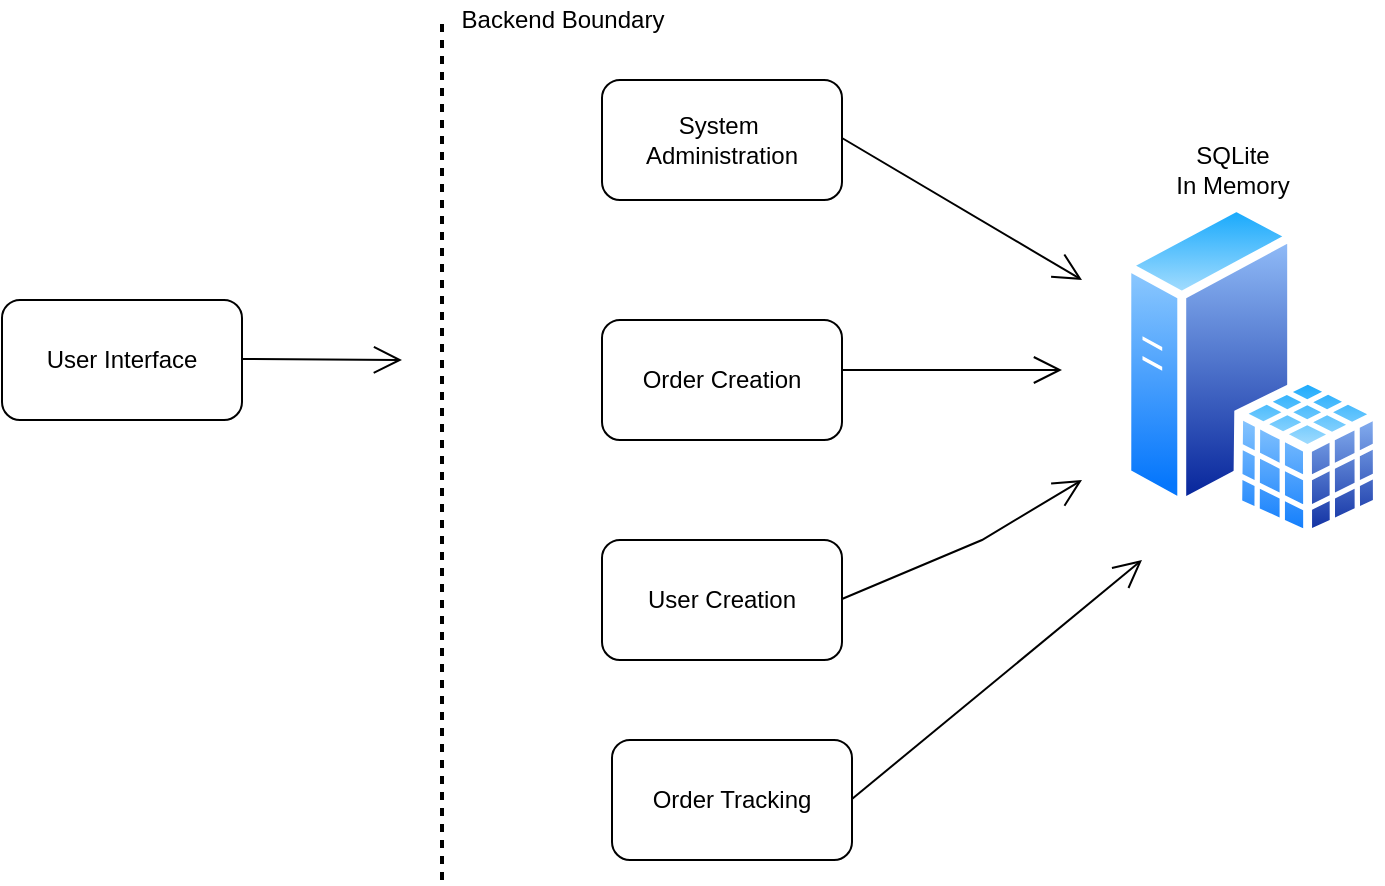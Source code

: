 <mxfile version="15.5.4" type="device"><diagram id="eoTOIcNR8ePApUOtmeIe" name="Page-1"><mxGraphModel dx="868" dy="425" grid="1" gridSize="10" guides="1" tooltips="1" connect="1" arrows="1" fold="1" page="1" pageScale="1" pageWidth="850" pageHeight="1100" math="0" shadow="0"><root><mxCell id="0"/><mxCell id="1" parent="0"/><mxCell id="1W7NQ2hVNV7L58qCsbOZ-1" value="User Interface" style="rounded=1;whiteSpace=wrap;html=1;" parent="1" vertex="1"><mxGeometry x="60" y="150" width="120" height="60" as="geometry"/></mxCell><mxCell id="1W7NQ2hVNV7L58qCsbOZ-2" value="" style="endArrow=none;dashed=1;html=1;dashPattern=1 3;strokeWidth=2;rounded=0;" parent="1" edge="1"><mxGeometry width="50" height="50" relative="1" as="geometry"><mxPoint x="280" y="440" as="sourcePoint"/><mxPoint x="280" y="440" as="targetPoint"/><Array as="points"><mxPoint x="280" y="10"/></Array></mxGeometry></mxCell><mxCell id="1W7NQ2hVNV7L58qCsbOZ-3" value="System&amp;nbsp;&lt;br&gt;Administration" style="rounded=1;whiteSpace=wrap;html=1;" parent="1" vertex="1"><mxGeometry x="360" y="40" width="120" height="60" as="geometry"/></mxCell><mxCell id="1W7NQ2hVNV7L58qCsbOZ-4" value="Order Creation" style="rounded=1;whiteSpace=wrap;html=1;" parent="1" vertex="1"><mxGeometry x="360" y="160" width="120" height="60" as="geometry"/></mxCell><mxCell id="1W7NQ2hVNV7L58qCsbOZ-5" value="User Creation" style="rounded=1;whiteSpace=wrap;html=1;" parent="1" vertex="1"><mxGeometry x="360" y="270" width="120" height="60" as="geometry"/></mxCell><mxCell id="1W7NQ2hVNV7L58qCsbOZ-6" value="" style="aspect=fixed;perimeter=ellipsePerimeter;html=1;align=center;shadow=0;dashed=0;spacingTop=3;image;image=img/lib/active_directory/sql_server.svg;" parent="1" vertex="1"><mxGeometry x="620" y="101.04" width="130.1" height="168.96" as="geometry"/></mxCell><mxCell id="1W7NQ2hVNV7L58qCsbOZ-7" value="Order Tracking" style="rounded=1;whiteSpace=wrap;html=1;" parent="1" vertex="1"><mxGeometry x="365" y="370" width="120" height="60" as="geometry"/></mxCell><mxCell id="1W7NQ2hVNV7L58qCsbOZ-8" value="SQLite&lt;br&gt;In Memory" style="text;html=1;align=center;verticalAlign=middle;resizable=0;points=[];autosize=1;strokeColor=none;fillColor=none;" parent="1" vertex="1"><mxGeometry x="640" y="70" width="70" height="30" as="geometry"/></mxCell><mxCell id="1W7NQ2hVNV7L58qCsbOZ-9" value="Backend Boundary" style="text;html=1;align=center;verticalAlign=middle;resizable=0;points=[];autosize=1;strokeColor=none;fillColor=none;" parent="1" vertex="1"><mxGeometry x="280" width="120" height="20" as="geometry"/></mxCell><mxCell id="1W7NQ2hVNV7L58qCsbOZ-10" value="" style="endArrow=open;endFill=1;endSize=12;html=1;rounded=0;" parent="1" edge="1"><mxGeometry width="160" relative="1" as="geometry"><mxPoint x="480" y="69" as="sourcePoint"/><mxPoint x="600" y="140" as="targetPoint"/></mxGeometry></mxCell><mxCell id="1W7NQ2hVNV7L58qCsbOZ-11" value="" style="endArrow=open;endFill=1;endSize=12;html=1;rounded=0;" parent="1" edge="1"><mxGeometry width="160" relative="1" as="geometry"><mxPoint x="480" y="185.02" as="sourcePoint"/><mxPoint x="590" y="185" as="targetPoint"/></mxGeometry></mxCell><mxCell id="1W7NQ2hVNV7L58qCsbOZ-12" value="" style="endArrow=open;endFill=1;endSize=12;html=1;rounded=0;" parent="1" edge="1"><mxGeometry width="160" relative="1" as="geometry"><mxPoint x="480" y="299.5" as="sourcePoint"/><mxPoint x="600" y="240" as="targetPoint"/><Array as="points"><mxPoint x="550" y="270"/></Array></mxGeometry></mxCell><mxCell id="1W7NQ2hVNV7L58qCsbOZ-13" value="" style="endArrow=open;endFill=1;endSize=12;html=1;rounded=0;" parent="1" edge="1"><mxGeometry width="160" relative="1" as="geometry"><mxPoint x="485" y="399.5" as="sourcePoint"/><mxPoint x="630" y="280" as="targetPoint"/></mxGeometry></mxCell><mxCell id="1W7NQ2hVNV7L58qCsbOZ-14" value="" style="endArrow=open;endFill=1;endSize=12;html=1;rounded=0;" parent="1" edge="1"><mxGeometry width="160" relative="1" as="geometry"><mxPoint x="180" y="179.5" as="sourcePoint"/><mxPoint x="260" y="180" as="targetPoint"/></mxGeometry></mxCell></root></mxGraphModel></diagram></mxfile>